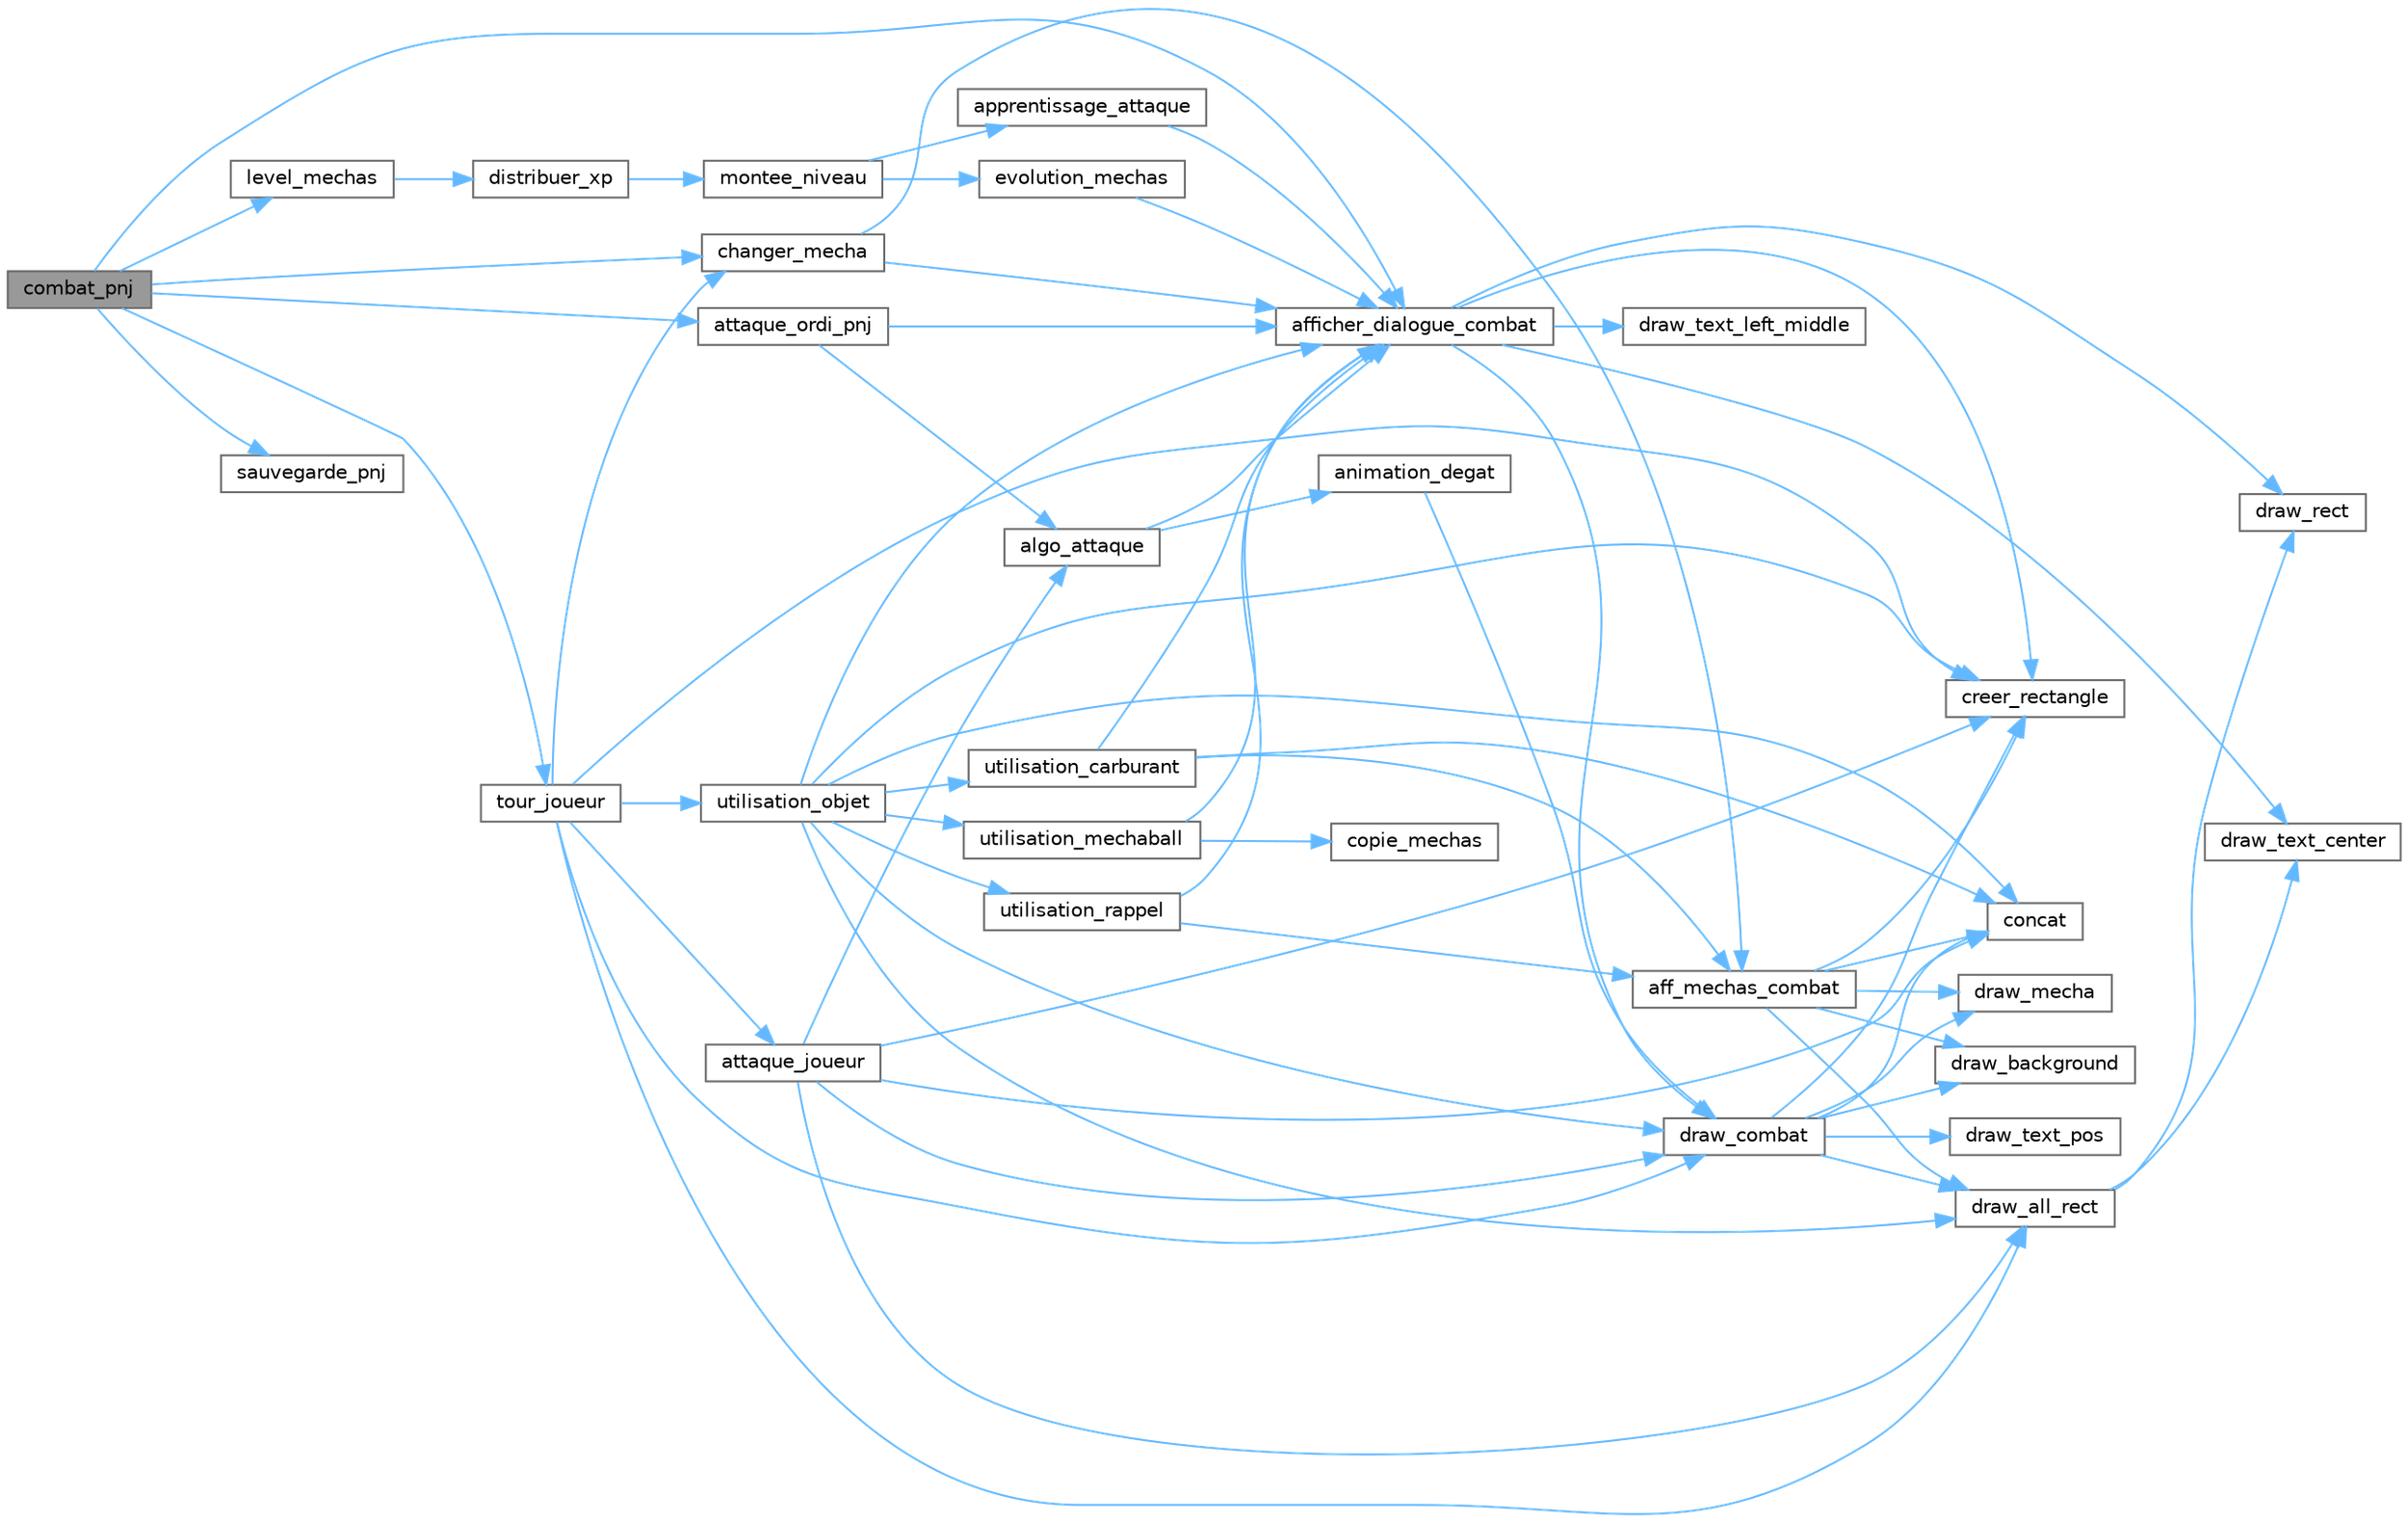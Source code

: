 digraph "combat_pnj"
{
 // LATEX_PDF_SIZE
  bgcolor="transparent";
  edge [fontname=Helvetica,fontsize=10,labelfontname=Helvetica,labelfontsize=10];
  node [fontname=Helvetica,fontsize=10,shape=box,height=0.2,width=0.4];
  rankdir="LR";
  Node1 [id="Node000001",label="combat_pnj",height=0.2,width=0.4,color="gray40", fillcolor="grey60", style="filled", fontcolor="black",tooltip="Gère un combat complet entre le joueur et un PNJ."];
  Node1 -> Node2 [id="edge1_Node000001_Node000002",color="steelblue1",style="solid",tooltip=" "];
  Node2 [id="Node000002",label="afficher_dialogue_combat",height=0.2,width=0.4,color="grey40", fillcolor="white", style="filled",URL="$affichage_8c.html#a1091893e7df87a967b878919b232b0d5",tooltip="Affiche un dialogue interactif durant un combat entre deux Méchas."];
  Node2 -> Node3 [id="edge2_Node000002_Node000003",color="steelblue1",style="solid",tooltip=" "];
  Node3 [id="Node000003",label="creer_rectangle",height=0.2,width=0.4,color="grey40", fillcolor="white", style="filled",URL="$affichage_8c.html#a7290dad76779d8dd7f48366a16812be8",tooltip="Initialise un rectangle avec ses dimensions, sa couleur et un texte optionnel."];
  Node2 -> Node4 [id="edge3_Node000002_Node000004",color="steelblue1",style="solid",tooltip=" "];
  Node4 [id="Node000004",label="draw_combat",height=0.2,width=0.4,color="grey40", fillcolor="white", style="filled",URL="$combat_8c.html#a159b2a6408c605d1fc9432689f92e3cb",tooltip="Affiche à l'écran tous les éléments graphiques d'un combat entre deux Mechas."];
  Node4 -> Node5 [id="edge4_Node000004_Node000005",color="steelblue1",style="solid",tooltip=" "];
  Node5 [id="Node000005",label="concat",height=0.2,width=0.4,color="grey40", fillcolor="white", style="filled",URL="$affichage_8c.html#afc970416ff2ee1d9f8351a288625f23a",tooltip="Concatène un entier à la fin d'une chaîne de caractères."];
  Node4 -> Node3 [id="edge5_Node000004_Node000003",color="steelblue1",style="solid",tooltip=" "];
  Node4 -> Node6 [id="edge6_Node000004_Node000006",color="steelblue1",style="solid",tooltip=" "];
  Node6 [id="Node000006",label="draw_all_rect",height=0.2,width=0.4,color="grey40", fillcolor="white", style="filled",URL="$affichage_8c.html#a4f7e45e8554e8971bdba352cf9838405",tooltip="Dessine plusieurs rectangles avec leurs textes centrés."];
  Node6 -> Node7 [id="edge7_Node000006_Node000007",color="steelblue1",style="solid",tooltip=" "];
  Node7 [id="Node000007",label="draw_rect",height=0.2,width=0.4,color="grey40", fillcolor="white", style="filled",URL="$affichage_8c.html#ab542b24175a0231f8530346fc8ab790f",tooltip="Dessine un rectangle coloré et son texte associé si présent."];
  Node6 -> Node8 [id="edge8_Node000006_Node000008",color="steelblue1",style="solid",tooltip=" "];
  Node8 [id="Node000008",label="draw_text_center",height=0.2,width=0.4,color="grey40", fillcolor="white", style="filled",URL="$affichage_8c.html#a390da1c2cd15fd5355de26bd34b3d3dc",tooltip="Dessine du texte centré dans un rectangle, ligne par ligne si nécessaire."];
  Node4 -> Node9 [id="edge9_Node000004_Node000009",color="steelblue1",style="solid",tooltip=" "];
  Node9 [id="Node000009",label="draw_background",height=0.2,width=0.4,color="grey40", fillcolor="white", style="filled",URL="$affichage_8c.html#a3d385ca0396c4c2b3001371505a410e4",tooltip="Affiche l'arrière-plan (background) actuel du jeu."];
  Node4 -> Node10 [id="edge10_Node000004_Node000010",color="steelblue1",style="solid",tooltip=" "];
  Node10 [id="Node000010",label="draw_mecha",height=0.2,width=0.4,color="grey40", fillcolor="white", style="filled",URL="$affichage_8c.html#ae63215d67a18f635b3a1c2e1464a0a6f",tooltip="Dessine un Mécha à l'écran avec la texture correspondant à son orientation."];
  Node4 -> Node11 [id="edge11_Node000004_Node000011",color="steelblue1",style="solid",tooltip=" "];
  Node11 [id="Node000011",label="draw_text_pos",height=0.2,width=0.4,color="grey40", fillcolor="white", style="filled",URL="$affichage_8c.html#ac0e780352c4ab1739b9e31be92740c2d",tooltip="Dessine du texte à une position spécifique à l'écran, avec gestion des retours à la ligne."];
  Node2 -> Node7 [id="edge12_Node000002_Node000007",color="steelblue1",style="solid",tooltip=" "];
  Node2 -> Node8 [id="edge13_Node000002_Node000008",color="steelblue1",style="solid",tooltip=" "];
  Node2 -> Node12 [id="edge14_Node000002_Node000012",color="steelblue1",style="solid",tooltip=" "];
  Node12 [id="Node000012",label="draw_text_left_middle",height=0.2,width=0.4,color="grey40", fillcolor="white", style="filled",URL="$affichage_8c.html#ab54c358911a2ed823f20797846583531",tooltip="Dessine un texte centré verticalement et aligné à gauche dans un rectangle."];
  Node1 -> Node13 [id="edge15_Node000001_Node000013",color="steelblue1",style="solid",tooltip=" "];
  Node13 [id="Node000013",label="attaque_ordi_pnj",height=0.2,width=0.4,color="grey40", fillcolor="white", style="filled",URL="$combat_8c.html#a5491a6cd3adeb619da6eb84e6d888e7a",tooltip="Gère les actions automatiques d'un PNJ (personnage non-joueur) lors d'un combat contre le joueur."];
  Node13 -> Node2 [id="edge16_Node000013_Node000002",color="steelblue1",style="solid",tooltip=" "];
  Node13 -> Node14 [id="edge17_Node000013_Node000014",color="steelblue1",style="solid",tooltip=" "];
  Node14 [id="Node000014",label="algo_attaque",height=0.2,width=0.4,color="grey40", fillcolor="white", style="filled",URL="$combat_8c.html#a8c19b3bf83d09e9fb4b596cd4ff45219",tooltip="Calcule et applique les effets d'une attaque lors d'un combat entre deux Mechas."];
  Node14 -> Node2 [id="edge18_Node000014_Node000002",color="steelblue1",style="solid",tooltip=" "];
  Node14 -> Node15 [id="edge19_Node000014_Node000015",color="steelblue1",style="solid",tooltip=" "];
  Node15 [id="Node000015",label="animation_degat",height=0.2,width=0.4,color="grey40", fillcolor="white", style="filled",URL="$combat_8c.html#ab9469ab4f84b56a27ef05848c4a78cb9",tooltip="Anime visuellement la diminution progressive des PV d'un Mecha durant un combat."];
  Node15 -> Node4 [id="edge20_Node000015_Node000004",color="steelblue1",style="solid",tooltip=" "];
  Node1 -> Node16 [id="edge21_Node000001_Node000016",color="steelblue1",style="solid",tooltip=" "];
  Node16 [id="Node000016",label="changer_mecha",height=0.2,width=0.4,color="grey40", fillcolor="white", style="filled",URL="$combat_8c.html#a16e4593cbfaef36a7cc088aa6bef48c0",tooltip="Permet au joueur de changer le Mecha actif pendant un combat."];
  Node16 -> Node17 [id="edge22_Node000016_Node000017",color="steelblue1",style="solid",tooltip=" "];
  Node17 [id="Node000017",label="aff_mechas_combat",height=0.2,width=0.4,color="grey40", fillcolor="white", style="filled",URL="$combat_8c.html#a30cb93b663d557e0e81271f956c24379",tooltip="Affiche l'interface de sélection du Mecha du joueur durant un combat."];
  Node17 -> Node5 [id="edge23_Node000017_Node000005",color="steelblue1",style="solid",tooltip=" "];
  Node17 -> Node3 [id="edge24_Node000017_Node000003",color="steelblue1",style="solid",tooltip=" "];
  Node17 -> Node6 [id="edge25_Node000017_Node000006",color="steelblue1",style="solid",tooltip=" "];
  Node17 -> Node9 [id="edge26_Node000017_Node000009",color="steelblue1",style="solid",tooltip=" "];
  Node17 -> Node10 [id="edge27_Node000017_Node000010",color="steelblue1",style="solid",tooltip=" "];
  Node16 -> Node2 [id="edge28_Node000016_Node000002",color="steelblue1",style="solid",tooltip=" "];
  Node1 -> Node18 [id="edge29_Node000001_Node000018",color="steelblue1",style="solid",tooltip=" "];
  Node18 [id="Node000018",label="level_mechas",height=0.2,width=0.4,color="grey40", fillcolor="white", style="filled",URL="$combat_8c.html#a2de6c3e2a52edcf450da90005d5fad1d",tooltip="Calcule et distribue les points d'expérience (XP) aux Méchas du joueur après avoir vaincu un Mécha ad..."];
  Node18 -> Node19 [id="edge30_Node000018_Node000019",color="steelblue1",style="solid",tooltip=" "];
  Node19 [id="Node000019",label="distribuer_xp",height=0.2,width=0.4,color="grey40", fillcolor="white", style="filled",URL="$combat_8c.html#ac6fcdad743dc3526b2b89a1630618a07",tooltip="Distribue les points d'expérience (XP) gagnés lors d'un combat à un ensemble de Méchas ayant particip..."];
  Node19 -> Node20 [id="edge31_Node000019_Node000020",color="steelblue1",style="solid",tooltip=" "];
  Node20 [id="Node000020",label="montee_niveau",height=0.2,width=0.4,color="grey40", fillcolor="white", style="filled",URL="$combat_8c.html#aec838d58a7def8717d7fcd0faab3a107",tooltip="Gère la montée en niveau d'un Mecha joueur après avoir reçu des points d'expérience (XP)."];
  Node20 -> Node21 [id="edge32_Node000020_Node000021",color="steelblue1",style="solid",tooltip=" "];
  Node21 [id="Node000021",label="apprentissage_attaque",height=0.2,width=0.4,color="grey40", fillcolor="white", style="filled",URL="$combat_8c.html#af35e79d0f311c06fb1fe44ce8bb34ca4",tooltip="Gère l'apprentissage d'une nouvelle attaque par un Mecha lors d'un changement de niveau."];
  Node21 -> Node2 [id="edge33_Node000021_Node000002",color="steelblue1",style="solid",tooltip=" "];
  Node20 -> Node22 [id="edge34_Node000020_Node000022",color="steelblue1",style="solid",tooltip=" "];
  Node22 [id="Node000022",label="evolution_mechas",height=0.2,width=0.4,color="grey40", fillcolor="white", style="filled",URL="$combat_8c.html#afe15b54290598e06032e0c418f626461",tooltip="Gère l'évolution d'un Mecha joueur lorsqu'il atteint le niveau requis."];
  Node22 -> Node2 [id="edge35_Node000022_Node000002",color="steelblue1",style="solid",tooltip=" "];
  Node1 -> Node23 [id="edge36_Node000001_Node000023",color="steelblue1",style="solid",tooltip=" "];
  Node23 [id="Node000023",label="sauvegarde_pnj",height=0.2,width=0.4,color="grey40", fillcolor="white", style="filled",URL="$sauv_8c.html#ab1da7937b8e445add82b83c23950cc74",tooltip="Sauvegarde ou met à jour les données d'un PNJ spécifique pour un joueur dans un fichier CSV personnal..."];
  Node1 -> Node24 [id="edge37_Node000001_Node000024",color="steelblue1",style="solid",tooltip=" "];
  Node24 [id="Node000024",label="tour_joueur",height=0.2,width=0.4,color="grey40", fillcolor="white", style="filled",URL="$combat_8c.html#a3c18ce2957ca72f56737d0082766ad63",tooltip="Gère le tour du joueur lors d'un combat contre un Mécha sauvage ou un PNJ."];
  Node24 -> Node25 [id="edge38_Node000024_Node000025",color="steelblue1",style="solid",tooltip=" "];
  Node25 [id="Node000025",label="attaque_joueur",height=0.2,width=0.4,color="grey40", fillcolor="white", style="filled",URL="$combat_8c.html#aeabe45f0372840462d595a801345672b",tooltip="Affiche l'interface permettant au joueur de choisir et effectuer une attaque durant un combat."];
  Node25 -> Node14 [id="edge39_Node000025_Node000014",color="steelblue1",style="solid",tooltip=" "];
  Node25 -> Node5 [id="edge40_Node000025_Node000005",color="steelblue1",style="solid",tooltip=" "];
  Node25 -> Node3 [id="edge41_Node000025_Node000003",color="steelblue1",style="solid",tooltip=" "];
  Node25 -> Node6 [id="edge42_Node000025_Node000006",color="steelblue1",style="solid",tooltip=" "];
  Node25 -> Node4 [id="edge43_Node000025_Node000004",color="steelblue1",style="solid",tooltip=" "];
  Node24 -> Node16 [id="edge44_Node000024_Node000016",color="steelblue1",style="solid",tooltip=" "];
  Node24 -> Node3 [id="edge45_Node000024_Node000003",color="steelblue1",style="solid",tooltip=" "];
  Node24 -> Node6 [id="edge46_Node000024_Node000006",color="steelblue1",style="solid",tooltip=" "];
  Node24 -> Node4 [id="edge47_Node000024_Node000004",color="steelblue1",style="solid",tooltip=" "];
  Node24 -> Node26 [id="edge48_Node000024_Node000026",color="steelblue1",style="solid",tooltip=" "];
  Node26 [id="Node000026",label="utilisation_objet",height=0.2,width=0.4,color="grey40", fillcolor="white", style="filled",URL="$combat_8c.html#ae82c6dcf76c1412964511d71b75c637e",tooltip="Affiche l'interface d'utilisation d'objets pendant un combat."];
  Node26 -> Node2 [id="edge49_Node000026_Node000002",color="steelblue1",style="solid",tooltip=" "];
  Node26 -> Node5 [id="edge50_Node000026_Node000005",color="steelblue1",style="solid",tooltip=" "];
  Node26 -> Node3 [id="edge51_Node000026_Node000003",color="steelblue1",style="solid",tooltip=" "];
  Node26 -> Node6 [id="edge52_Node000026_Node000006",color="steelblue1",style="solid",tooltip=" "];
  Node26 -> Node4 [id="edge53_Node000026_Node000004",color="steelblue1",style="solid",tooltip=" "];
  Node26 -> Node27 [id="edge54_Node000026_Node000027",color="steelblue1",style="solid",tooltip=" "];
  Node27 [id="Node000027",label="utilisation_carburant",height=0.2,width=0.4,color="grey40", fillcolor="white", style="filled",URL="$combat_8c.html#a7f2daafca6455a03963db8f32d8a8d10",tooltip="Gère l'utilisation d'un objet \"carburant\" durant un combat."];
  Node27 -> Node17 [id="edge55_Node000027_Node000017",color="steelblue1",style="solid",tooltip=" "];
  Node27 -> Node2 [id="edge56_Node000027_Node000002",color="steelblue1",style="solid",tooltip=" "];
  Node27 -> Node5 [id="edge57_Node000027_Node000005",color="steelblue1",style="solid",tooltip=" "];
  Node26 -> Node28 [id="edge58_Node000026_Node000028",color="steelblue1",style="solid",tooltip=" "];
  Node28 [id="Node000028",label="utilisation_mechaball",height=0.2,width=0.4,color="grey40", fillcolor="white", style="filled",URL="$combat_8c.html#a53bf2250ba00b21dceed166fa59bd150",tooltip="Gère l'utilisation d'une \"mechaball\" pour capturer un Mecha adverse durant un combat."];
  Node28 -> Node2 [id="edge59_Node000028_Node000002",color="steelblue1",style="solid",tooltip=" "];
  Node28 -> Node29 [id="edge60_Node000028_Node000029",color="steelblue1",style="solid",tooltip=" "];
  Node29 [id="Node000029",label="copie_mechas",height=0.2,width=0.4,color="grey40", fillcolor="white", style="filled",URL="$pointDePassage_8c.html#af6656571e1d9901fcca65ffc7217aabb",tooltip="Copie intégralement les attributs d'un Mecha vers l'équipe du joueur."];
  Node26 -> Node30 [id="edge61_Node000026_Node000030",color="steelblue1",style="solid",tooltip=" "];
  Node30 [id="Node000030",label="utilisation_rappel",height=0.2,width=0.4,color="grey40", fillcolor="white", style="filled",URL="$combat_8c.html#afff6b8b516af5c46c938f407788d1b5f",tooltip="Gère l'utilisation d'un objet \"rappel\" durant un combat."];
  Node30 -> Node17 [id="edge62_Node000030_Node000017",color="steelblue1",style="solid",tooltip=" "];
  Node30 -> Node2 [id="edge63_Node000030_Node000002",color="steelblue1",style="solid",tooltip=" "];
}

